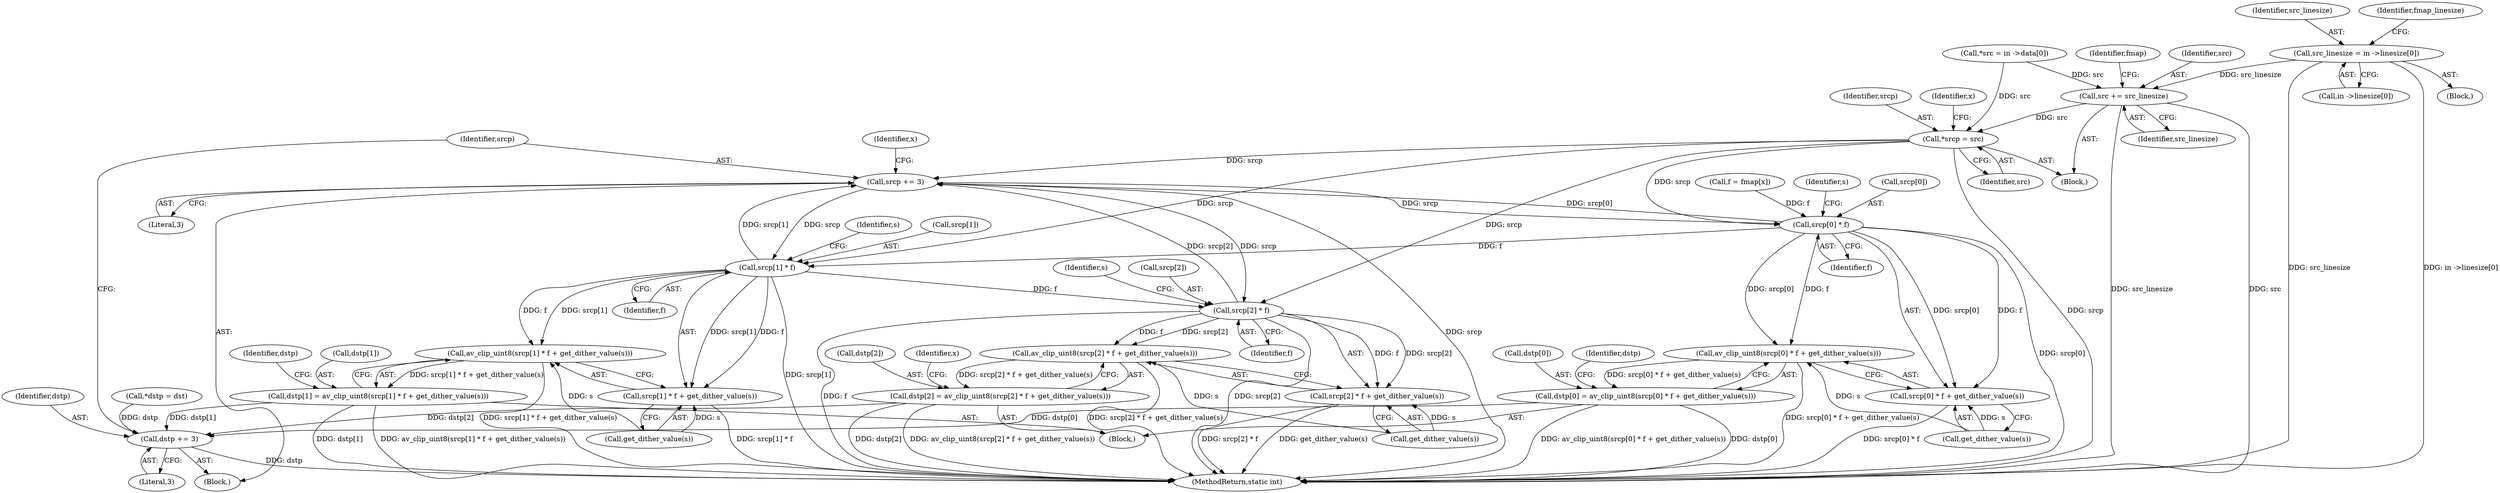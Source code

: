 digraph "0_FFmpeg_e43a0a232dbf6d3c161823c2e07c52e76227a1bc_10@array" {
"1000202" [label="(Call,src_linesize = in ->linesize[0])"];
"1000303" [label="(Call,src += src_linesize)"];
"1000232" [label="(Call,*srcp = src)"];
"1000251" [label="(Call,srcp += 3)"];
"1000267" [label="(Call,srcp[0] * f)"];
"1000265" [label="(Call,av_clip_uint8(srcp[0] * f + get_dither_value(s)))"];
"1000261" [label="(Call,dstp[0] = av_clip_uint8(srcp[0] * f + get_dither_value(s)))"];
"1000248" [label="(Call,dstp += 3)"];
"1000266" [label="(Call,srcp[0] * f + get_dither_value(s))"];
"1000280" [label="(Call,srcp[1] * f)"];
"1000278" [label="(Call,av_clip_uint8(srcp[1] * f + get_dither_value(s)))"];
"1000274" [label="(Call,dstp[1] = av_clip_uint8(srcp[1] * f + get_dither_value(s)))"];
"1000279" [label="(Call,srcp[1] * f + get_dither_value(s))"];
"1000293" [label="(Call,srcp[2] * f)"];
"1000291" [label="(Call,av_clip_uint8(srcp[2] * f + get_dither_value(s)))"];
"1000287" [label="(Call,dstp[2] = av_clip_uint8(srcp[2] * f + get_dither_value(s)))"];
"1000292" [label="(Call,srcp[2] * f + get_dither_value(s))"];
"1000266" [label="(Call,srcp[0] * f + get_dither_value(s))"];
"1000289" [label="(Identifier,dstp)"];
"1000226" [label="(Block,)"];
"1000267" [label="(Call,srcp[0] * f)"];
"1000261" [label="(Call,dstp[0] = av_clip_uint8(srcp[0] * f + get_dither_value(s)))"];
"1000284" [label="(Identifier,f)"];
"1000275" [label="(Call,dstp[1])"];
"1000233" [label="(Identifier,srcp)"];
"1000256" [label="(Call,f = fmap[x])"];
"1000276" [label="(Identifier,dstp)"];
"1000237" [label="(Identifier,x)"];
"1000203" [label="(Identifier,src_linesize)"];
"1000285" [label="(Call,get_dither_value(s))"];
"1000298" [label="(Call,get_dither_value(s))"];
"1000204" [label="(Call,in ->linesize[0])"];
"1000307" [label="(Identifier,fmap)"];
"1000505" [label="(MethodReturn,static int)"];
"1000251" [label="(Call,srcp += 3)"];
"1000262" [label="(Call,dstp[0])"];
"1000272" [label="(Call,get_dither_value(s))"];
"1000303" [label="(Call,src += src_linesize)"];
"1000279" [label="(Call,srcp[1] * f + get_dither_value(s))"];
"1000247" [label="(Block,)"];
"1000240" [label="(Identifier,x)"];
"1000234" [label="(Identifier,src)"];
"1000250" [label="(Literal,3)"];
"1000271" [label="(Identifier,f)"];
"1000299" [label="(Identifier,s)"];
"1000265" [label="(Call,av_clip_uint8(srcp[0] * f + get_dither_value(s)))"];
"1000304" [label="(Identifier,src)"];
"1000278" [label="(Call,av_clip_uint8(srcp[1] * f + get_dither_value(s)))"];
"1000202" [label="(Call,src_linesize = in ->linesize[0])"];
"1000305" [label="(Identifier,src_linesize)"];
"1000294" [label="(Call,srcp[2])"];
"1000246" [label="(Identifier,x)"];
"1000253" [label="(Literal,3)"];
"1000170" [label="(Block,)"];
"1000287" [label="(Call,dstp[2] = av_clip_uint8(srcp[2] * f + get_dither_value(s)))"];
"1000228" [label="(Call,*dstp = dst)"];
"1000211" [label="(Identifier,fmap_linesize)"];
"1000292" [label="(Call,srcp[2] * f + get_dither_value(s))"];
"1000180" [label="(Call,*src = in ->data[0])"];
"1000297" [label="(Identifier,f)"];
"1000248" [label="(Call,dstp += 3)"];
"1000252" [label="(Identifier,srcp)"];
"1000293" [label="(Call,srcp[2] * f)"];
"1000286" [label="(Identifier,s)"];
"1000291" [label="(Call,av_clip_uint8(srcp[2] * f + get_dither_value(s)))"];
"1000249" [label="(Identifier,dstp)"];
"1000273" [label="(Identifier,s)"];
"1000254" [label="(Block,)"];
"1000268" [label="(Call,srcp[0])"];
"1000232" [label="(Call,*srcp = src)"];
"1000274" [label="(Call,dstp[1] = av_clip_uint8(srcp[1] * f + get_dither_value(s)))"];
"1000281" [label="(Call,srcp[1])"];
"1000280" [label="(Call,srcp[1] * f)"];
"1000288" [label="(Call,dstp[2])"];
"1000202" -> "1000170"  [label="AST: "];
"1000202" -> "1000204"  [label="CFG: "];
"1000203" -> "1000202"  [label="AST: "];
"1000204" -> "1000202"  [label="AST: "];
"1000211" -> "1000202"  [label="CFG: "];
"1000202" -> "1000505"  [label="DDG: src_linesize"];
"1000202" -> "1000505"  [label="DDG: in ->linesize[0]"];
"1000202" -> "1000303"  [label="DDG: src_linesize"];
"1000303" -> "1000226"  [label="AST: "];
"1000303" -> "1000305"  [label="CFG: "];
"1000304" -> "1000303"  [label="AST: "];
"1000305" -> "1000303"  [label="AST: "];
"1000307" -> "1000303"  [label="CFG: "];
"1000303" -> "1000505"  [label="DDG: src"];
"1000303" -> "1000505"  [label="DDG: src_linesize"];
"1000303" -> "1000232"  [label="DDG: src"];
"1000180" -> "1000303"  [label="DDG: src"];
"1000232" -> "1000226"  [label="AST: "];
"1000232" -> "1000234"  [label="CFG: "];
"1000233" -> "1000232"  [label="AST: "];
"1000234" -> "1000232"  [label="AST: "];
"1000237" -> "1000232"  [label="CFG: "];
"1000232" -> "1000505"  [label="DDG: srcp"];
"1000180" -> "1000232"  [label="DDG: src"];
"1000232" -> "1000251"  [label="DDG: srcp"];
"1000232" -> "1000267"  [label="DDG: srcp"];
"1000232" -> "1000280"  [label="DDG: srcp"];
"1000232" -> "1000293"  [label="DDG: srcp"];
"1000251" -> "1000247"  [label="AST: "];
"1000251" -> "1000253"  [label="CFG: "];
"1000252" -> "1000251"  [label="AST: "];
"1000253" -> "1000251"  [label="AST: "];
"1000240" -> "1000251"  [label="CFG: "];
"1000251" -> "1000505"  [label="DDG: srcp"];
"1000280" -> "1000251"  [label="DDG: srcp[1]"];
"1000293" -> "1000251"  [label="DDG: srcp[2]"];
"1000267" -> "1000251"  [label="DDG: srcp[0]"];
"1000251" -> "1000267"  [label="DDG: srcp"];
"1000251" -> "1000280"  [label="DDG: srcp"];
"1000251" -> "1000293"  [label="DDG: srcp"];
"1000267" -> "1000266"  [label="AST: "];
"1000267" -> "1000271"  [label="CFG: "];
"1000268" -> "1000267"  [label="AST: "];
"1000271" -> "1000267"  [label="AST: "];
"1000273" -> "1000267"  [label="CFG: "];
"1000267" -> "1000505"  [label="DDG: srcp[0]"];
"1000267" -> "1000265"  [label="DDG: srcp[0]"];
"1000267" -> "1000265"  [label="DDG: f"];
"1000267" -> "1000266"  [label="DDG: srcp[0]"];
"1000267" -> "1000266"  [label="DDG: f"];
"1000256" -> "1000267"  [label="DDG: f"];
"1000267" -> "1000280"  [label="DDG: f"];
"1000265" -> "1000261"  [label="AST: "];
"1000265" -> "1000266"  [label="CFG: "];
"1000266" -> "1000265"  [label="AST: "];
"1000261" -> "1000265"  [label="CFG: "];
"1000265" -> "1000505"  [label="DDG: srcp[0] * f + get_dither_value(s)"];
"1000265" -> "1000261"  [label="DDG: srcp[0] * f + get_dither_value(s)"];
"1000272" -> "1000265"  [label="DDG: s"];
"1000261" -> "1000254"  [label="AST: "];
"1000262" -> "1000261"  [label="AST: "];
"1000276" -> "1000261"  [label="CFG: "];
"1000261" -> "1000505"  [label="DDG: av_clip_uint8(srcp[0] * f + get_dither_value(s))"];
"1000261" -> "1000505"  [label="DDG: dstp[0]"];
"1000261" -> "1000248"  [label="DDG: dstp[0]"];
"1000248" -> "1000247"  [label="AST: "];
"1000248" -> "1000250"  [label="CFG: "];
"1000249" -> "1000248"  [label="AST: "];
"1000250" -> "1000248"  [label="AST: "];
"1000252" -> "1000248"  [label="CFG: "];
"1000248" -> "1000505"  [label="DDG: dstp"];
"1000274" -> "1000248"  [label="DDG: dstp[1]"];
"1000228" -> "1000248"  [label="DDG: dstp"];
"1000287" -> "1000248"  [label="DDG: dstp[2]"];
"1000266" -> "1000272"  [label="CFG: "];
"1000272" -> "1000266"  [label="AST: "];
"1000266" -> "1000505"  [label="DDG: srcp[0] * f"];
"1000272" -> "1000266"  [label="DDG: s"];
"1000280" -> "1000279"  [label="AST: "];
"1000280" -> "1000284"  [label="CFG: "];
"1000281" -> "1000280"  [label="AST: "];
"1000284" -> "1000280"  [label="AST: "];
"1000286" -> "1000280"  [label="CFG: "];
"1000280" -> "1000505"  [label="DDG: srcp[1]"];
"1000280" -> "1000278"  [label="DDG: srcp[1]"];
"1000280" -> "1000278"  [label="DDG: f"];
"1000280" -> "1000279"  [label="DDG: srcp[1]"];
"1000280" -> "1000279"  [label="DDG: f"];
"1000280" -> "1000293"  [label="DDG: f"];
"1000278" -> "1000274"  [label="AST: "];
"1000278" -> "1000279"  [label="CFG: "];
"1000279" -> "1000278"  [label="AST: "];
"1000274" -> "1000278"  [label="CFG: "];
"1000278" -> "1000505"  [label="DDG: srcp[1] * f + get_dither_value(s)"];
"1000278" -> "1000274"  [label="DDG: srcp[1] * f + get_dither_value(s)"];
"1000285" -> "1000278"  [label="DDG: s"];
"1000274" -> "1000254"  [label="AST: "];
"1000275" -> "1000274"  [label="AST: "];
"1000289" -> "1000274"  [label="CFG: "];
"1000274" -> "1000505"  [label="DDG: dstp[1]"];
"1000274" -> "1000505"  [label="DDG: av_clip_uint8(srcp[1] * f + get_dither_value(s))"];
"1000279" -> "1000285"  [label="CFG: "];
"1000285" -> "1000279"  [label="AST: "];
"1000279" -> "1000505"  [label="DDG: srcp[1] * f"];
"1000285" -> "1000279"  [label="DDG: s"];
"1000293" -> "1000292"  [label="AST: "];
"1000293" -> "1000297"  [label="CFG: "];
"1000294" -> "1000293"  [label="AST: "];
"1000297" -> "1000293"  [label="AST: "];
"1000299" -> "1000293"  [label="CFG: "];
"1000293" -> "1000505"  [label="DDG: srcp[2]"];
"1000293" -> "1000505"  [label="DDG: f"];
"1000293" -> "1000291"  [label="DDG: srcp[2]"];
"1000293" -> "1000291"  [label="DDG: f"];
"1000293" -> "1000292"  [label="DDG: srcp[2]"];
"1000293" -> "1000292"  [label="DDG: f"];
"1000291" -> "1000287"  [label="AST: "];
"1000291" -> "1000292"  [label="CFG: "];
"1000292" -> "1000291"  [label="AST: "];
"1000287" -> "1000291"  [label="CFG: "];
"1000291" -> "1000505"  [label="DDG: srcp[2] * f + get_dither_value(s)"];
"1000291" -> "1000287"  [label="DDG: srcp[2] * f + get_dither_value(s)"];
"1000298" -> "1000291"  [label="DDG: s"];
"1000287" -> "1000254"  [label="AST: "];
"1000288" -> "1000287"  [label="AST: "];
"1000246" -> "1000287"  [label="CFG: "];
"1000287" -> "1000505"  [label="DDG: av_clip_uint8(srcp[2] * f + get_dither_value(s))"];
"1000287" -> "1000505"  [label="DDG: dstp[2]"];
"1000292" -> "1000298"  [label="CFG: "];
"1000298" -> "1000292"  [label="AST: "];
"1000292" -> "1000505"  [label="DDG: get_dither_value(s)"];
"1000292" -> "1000505"  [label="DDG: srcp[2] * f"];
"1000298" -> "1000292"  [label="DDG: s"];
}
